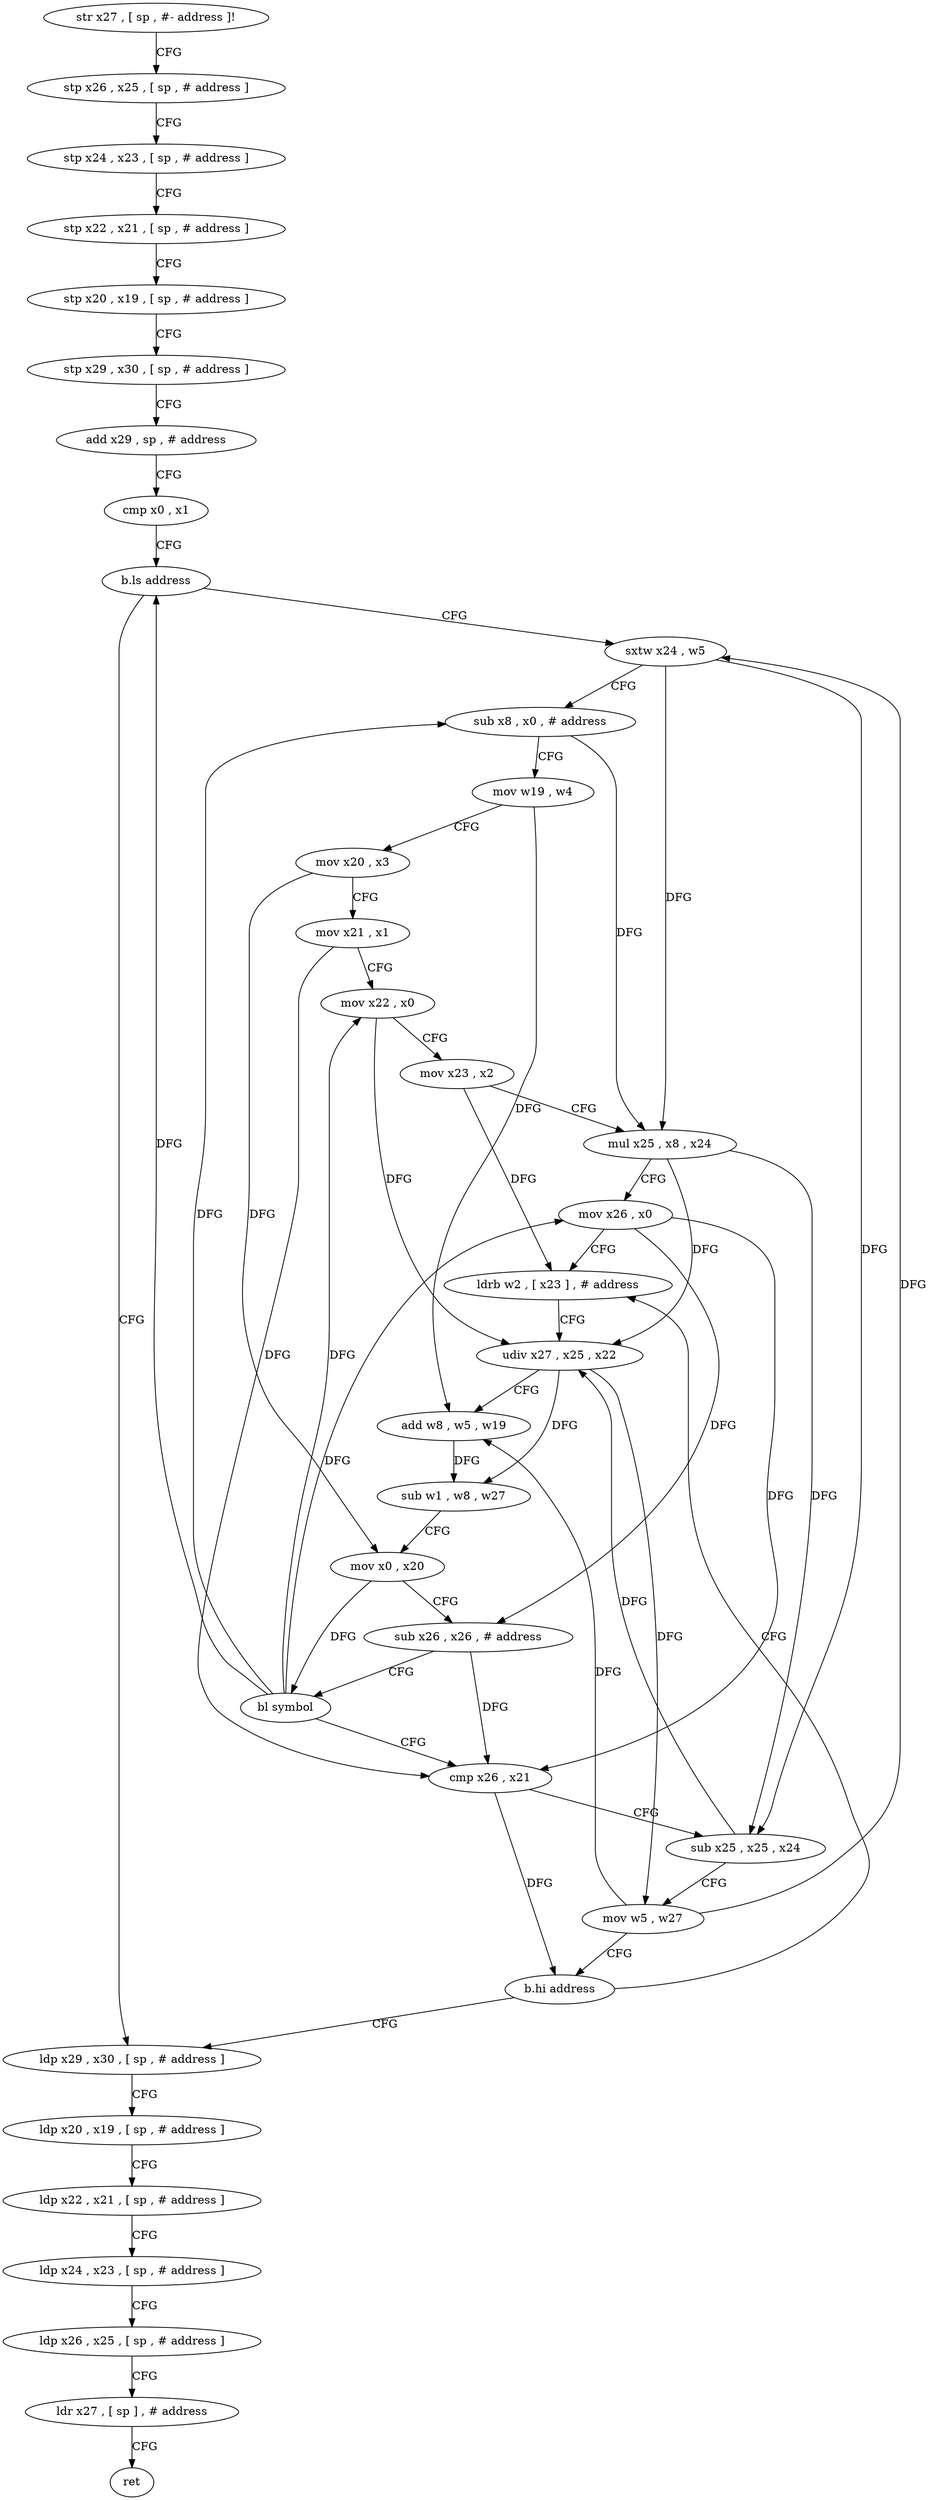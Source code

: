 digraph "func" {
"4209088" [label = "str x27 , [ sp , #- address ]!" ]
"4209092" [label = "stp x26 , x25 , [ sp , # address ]" ]
"4209096" [label = "stp x24 , x23 , [ sp , # address ]" ]
"4209100" [label = "stp x22 , x21 , [ sp , # address ]" ]
"4209104" [label = "stp x20 , x19 , [ sp , # address ]" ]
"4209108" [label = "stp x29 , x30 , [ sp , # address ]" ]
"4209112" [label = "add x29 , sp , # address" ]
"4209116" [label = "cmp x0 , x1" ]
"4209120" [label = "b.ls address" ]
"4209204" [label = "ldp x29 , x30 , [ sp , # address ]" ]
"4209124" [label = "sxtw x24 , w5" ]
"4209208" [label = "ldp x20 , x19 , [ sp , # address ]" ]
"4209212" [label = "ldp x22 , x21 , [ sp , # address ]" ]
"4209216" [label = "ldp x24 , x23 , [ sp , # address ]" ]
"4209220" [label = "ldp x26 , x25 , [ sp , # address ]" ]
"4209224" [label = "ldr x27 , [ sp ] , # address" ]
"4209228" [label = "ret" ]
"4209128" [label = "sub x8 , x0 , # address" ]
"4209132" [label = "mov w19 , w4" ]
"4209136" [label = "mov x20 , x3" ]
"4209140" [label = "mov x21 , x1" ]
"4209144" [label = "mov x22 , x0" ]
"4209148" [label = "mov x23 , x2" ]
"4209152" [label = "mul x25 , x8 , x24" ]
"4209156" [label = "mov x26 , x0" ]
"4209160" [label = "ldrb w2 , [ x23 ] , # address" ]
"4209164" [label = "udiv x27 , x25 , x22" ]
"4209168" [label = "add w8 , w5 , w19" ]
"4209172" [label = "sub w1 , w8 , w27" ]
"4209176" [label = "mov x0 , x20" ]
"4209180" [label = "sub x26 , x26 , # address" ]
"4209184" [label = "bl symbol" ]
"4209188" [label = "cmp x26 , x21" ]
"4209192" [label = "sub x25 , x25 , x24" ]
"4209196" [label = "mov w5 , w27" ]
"4209200" [label = "b.hi address" ]
"4209088" -> "4209092" [ label = "CFG" ]
"4209092" -> "4209096" [ label = "CFG" ]
"4209096" -> "4209100" [ label = "CFG" ]
"4209100" -> "4209104" [ label = "CFG" ]
"4209104" -> "4209108" [ label = "CFG" ]
"4209108" -> "4209112" [ label = "CFG" ]
"4209112" -> "4209116" [ label = "CFG" ]
"4209116" -> "4209120" [ label = "CFG" ]
"4209120" -> "4209204" [ label = "CFG" ]
"4209120" -> "4209124" [ label = "CFG" ]
"4209204" -> "4209208" [ label = "CFG" ]
"4209124" -> "4209128" [ label = "CFG" ]
"4209124" -> "4209152" [ label = "DFG" ]
"4209124" -> "4209192" [ label = "DFG" ]
"4209208" -> "4209212" [ label = "CFG" ]
"4209212" -> "4209216" [ label = "CFG" ]
"4209216" -> "4209220" [ label = "CFG" ]
"4209220" -> "4209224" [ label = "CFG" ]
"4209224" -> "4209228" [ label = "CFG" ]
"4209128" -> "4209132" [ label = "CFG" ]
"4209128" -> "4209152" [ label = "DFG" ]
"4209132" -> "4209136" [ label = "CFG" ]
"4209132" -> "4209168" [ label = "DFG" ]
"4209136" -> "4209140" [ label = "CFG" ]
"4209136" -> "4209176" [ label = "DFG" ]
"4209140" -> "4209144" [ label = "CFG" ]
"4209140" -> "4209188" [ label = "DFG" ]
"4209144" -> "4209148" [ label = "CFG" ]
"4209144" -> "4209164" [ label = "DFG" ]
"4209148" -> "4209152" [ label = "CFG" ]
"4209148" -> "4209160" [ label = "DFG" ]
"4209152" -> "4209156" [ label = "CFG" ]
"4209152" -> "4209164" [ label = "DFG" ]
"4209152" -> "4209192" [ label = "DFG" ]
"4209156" -> "4209160" [ label = "CFG" ]
"4209156" -> "4209180" [ label = "DFG" ]
"4209156" -> "4209188" [ label = "DFG" ]
"4209160" -> "4209164" [ label = "CFG" ]
"4209164" -> "4209168" [ label = "CFG" ]
"4209164" -> "4209172" [ label = "DFG" ]
"4209164" -> "4209196" [ label = "DFG" ]
"4209168" -> "4209172" [ label = "DFG" ]
"4209172" -> "4209176" [ label = "CFG" ]
"4209176" -> "4209180" [ label = "CFG" ]
"4209176" -> "4209184" [ label = "DFG" ]
"4209180" -> "4209184" [ label = "CFG" ]
"4209180" -> "4209188" [ label = "DFG" ]
"4209184" -> "4209188" [ label = "CFG" ]
"4209184" -> "4209128" [ label = "DFG" ]
"4209184" -> "4209144" [ label = "DFG" ]
"4209184" -> "4209156" [ label = "DFG" ]
"4209184" -> "4209120" [ label = "DFG" ]
"4209188" -> "4209192" [ label = "CFG" ]
"4209188" -> "4209200" [ label = "DFG" ]
"4209192" -> "4209196" [ label = "CFG" ]
"4209192" -> "4209164" [ label = "DFG" ]
"4209196" -> "4209200" [ label = "CFG" ]
"4209196" -> "4209124" [ label = "DFG" ]
"4209196" -> "4209168" [ label = "DFG" ]
"4209200" -> "4209160" [ label = "CFG" ]
"4209200" -> "4209204" [ label = "CFG" ]
}

